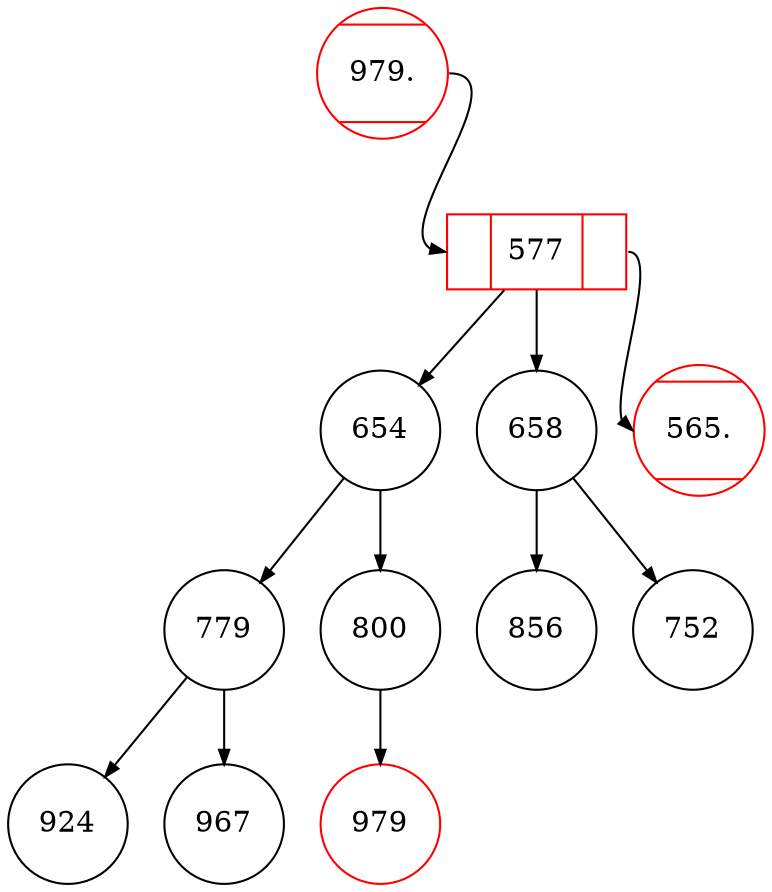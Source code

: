 digraph G {
edge [fontname = "Microsoft YaHei", style=solid, arrowsize=0.7];
577[shape=circle];
577[label="<l> |<m>577|<r> ",shape=record,color=red];
577->654;
577->658;
654[shape=circle];
654->779;
654->800;
658[shape=circle];
658->856;
658->752;
779[shape=circle];
779->924;
779->967;
800[shape=circle];
800->979;
856[shape=circle];
752[shape=circle];
924[shape=circle];
967[shape=circle];
979[shape=circle,color=red];
979.[shape=circle,color=red,shape=Mcircle];
979.:e->577:l:w;
565.[shape=circle,color=red,shape=Mcircle];
577:r:e->565.:w;
}